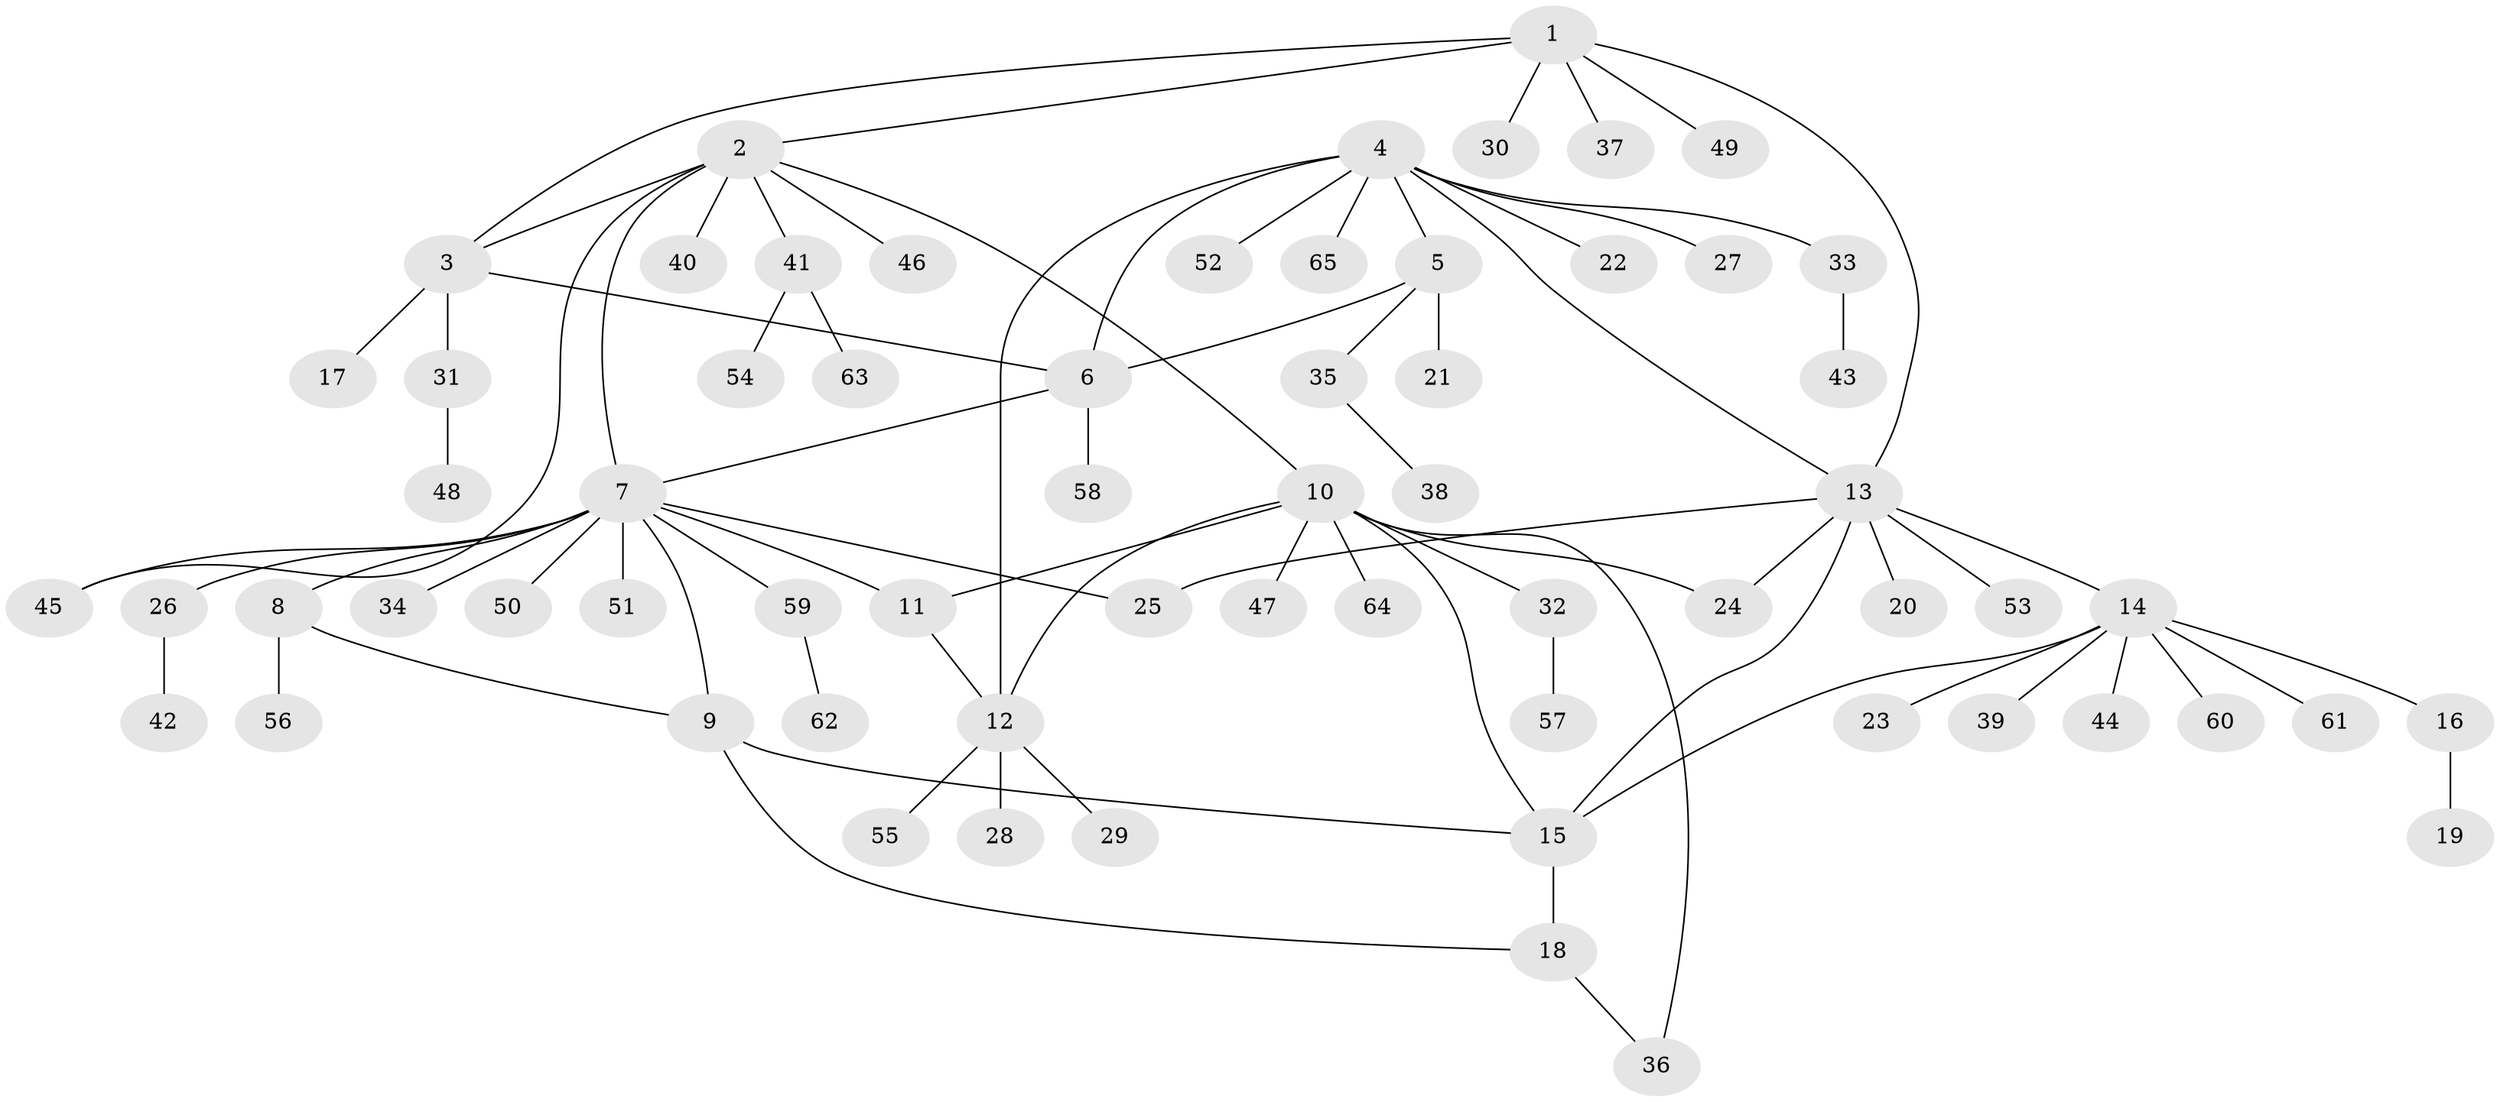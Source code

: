 // coarse degree distribution, {5: 0.05263157894736842, 6: 0.05263157894736842, 7: 0.10526315789473684, 2: 0.15789473684210525, 8: 0.05263157894736842, 3: 0.05263157894736842, 1: 0.5263157894736842}
// Generated by graph-tools (version 1.1) at 2025/19/03/04/25 18:19:37]
// undirected, 65 vertices, 80 edges
graph export_dot {
graph [start="1"]
  node [color=gray90,style=filled];
  1;
  2;
  3;
  4;
  5;
  6;
  7;
  8;
  9;
  10;
  11;
  12;
  13;
  14;
  15;
  16;
  17;
  18;
  19;
  20;
  21;
  22;
  23;
  24;
  25;
  26;
  27;
  28;
  29;
  30;
  31;
  32;
  33;
  34;
  35;
  36;
  37;
  38;
  39;
  40;
  41;
  42;
  43;
  44;
  45;
  46;
  47;
  48;
  49;
  50;
  51;
  52;
  53;
  54;
  55;
  56;
  57;
  58;
  59;
  60;
  61;
  62;
  63;
  64;
  65;
  1 -- 2;
  1 -- 3;
  1 -- 13;
  1 -- 30;
  1 -- 37;
  1 -- 49;
  2 -- 3;
  2 -- 7;
  2 -- 10;
  2 -- 40;
  2 -- 41;
  2 -- 45;
  2 -- 46;
  3 -- 6;
  3 -- 17;
  3 -- 31;
  4 -- 5;
  4 -- 6;
  4 -- 12;
  4 -- 13;
  4 -- 22;
  4 -- 27;
  4 -- 33;
  4 -- 52;
  4 -- 65;
  5 -- 6;
  5 -- 21;
  5 -- 35;
  6 -- 7;
  6 -- 58;
  7 -- 8;
  7 -- 9;
  7 -- 11;
  7 -- 25;
  7 -- 26;
  7 -- 34;
  7 -- 45;
  7 -- 50;
  7 -- 51;
  7 -- 59;
  8 -- 9;
  8 -- 56;
  9 -- 15;
  9 -- 18;
  10 -- 11;
  10 -- 12;
  10 -- 15;
  10 -- 24;
  10 -- 32;
  10 -- 36;
  10 -- 47;
  10 -- 64;
  11 -- 12;
  12 -- 28;
  12 -- 29;
  12 -- 55;
  13 -- 14;
  13 -- 15;
  13 -- 20;
  13 -- 24;
  13 -- 25;
  13 -- 53;
  14 -- 15;
  14 -- 16;
  14 -- 23;
  14 -- 39;
  14 -- 44;
  14 -- 60;
  14 -- 61;
  15 -- 18;
  16 -- 19;
  18 -- 36;
  26 -- 42;
  31 -- 48;
  32 -- 57;
  33 -- 43;
  35 -- 38;
  41 -- 54;
  41 -- 63;
  59 -- 62;
}
